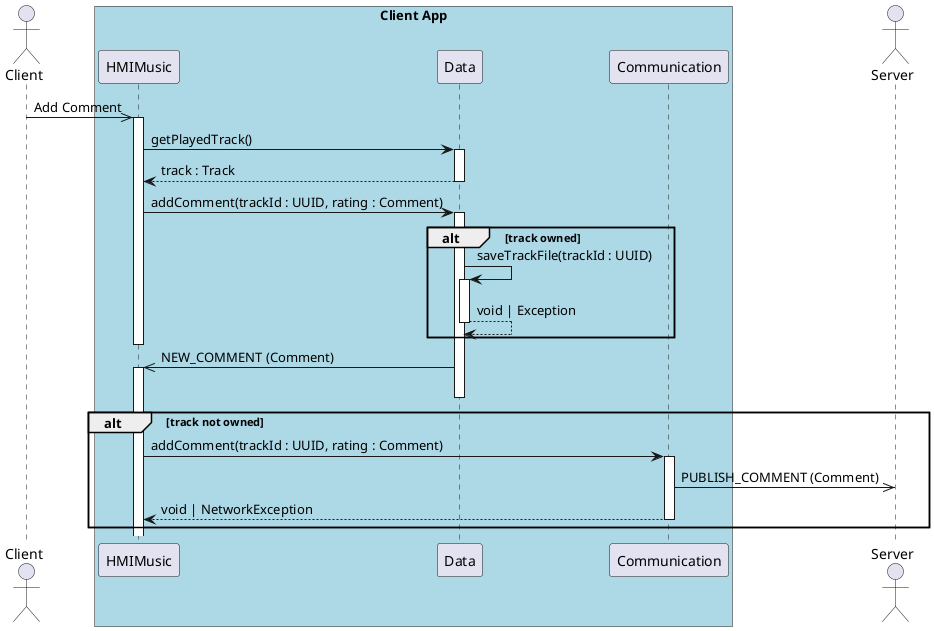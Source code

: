 @startuml 4.2. User add a comment to a music (sender client side)

actor Client as client

box "Client App" #LightBlue
    participant HMIMusic as hmi
    participant Data as data
    participant Communication as com
end box

actor Server as server

client ->> hmi++: Add Comment

hmi -> data++ : getPlayedTrack()
return track : Track


hmi -> data++ : addComment(trackId : UUID, rating : Comment)
alt track owned
    data->data++: saveTrackFile(trackId : UUID)
    return void | Exception
end

deactivate hmi
data->>hmi++:  NEW_COMMENT (Comment) 
deactivate data 

alt track not owned
    hmi -> com++ : addComment(trackId : UUID, rating : Comment)
    com ->> server : PUBLISH_COMMENT (Comment)
    return void | NetworkException
end